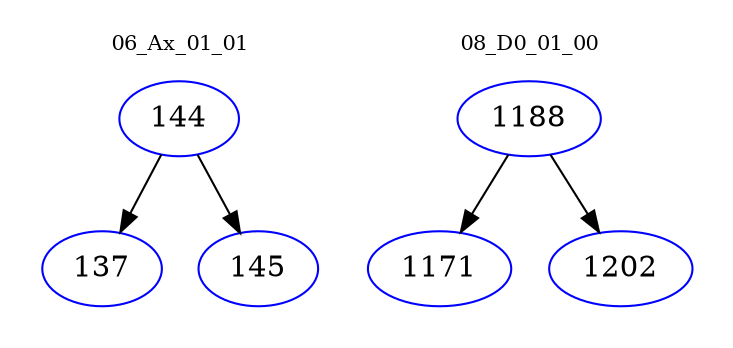digraph{
subgraph cluster_0 {
color = white
label = "06_Ax_01_01";
fontsize=10;
T0_144 [label="144", color="blue"]
T0_144 -> T0_137 [color="black"]
T0_137 [label="137", color="blue"]
T0_144 -> T0_145 [color="black"]
T0_145 [label="145", color="blue"]
}
subgraph cluster_1 {
color = white
label = "08_D0_01_00";
fontsize=10;
T1_1188 [label="1188", color="blue"]
T1_1188 -> T1_1171 [color="black"]
T1_1171 [label="1171", color="blue"]
T1_1188 -> T1_1202 [color="black"]
T1_1202 [label="1202", color="blue"]
}
}
